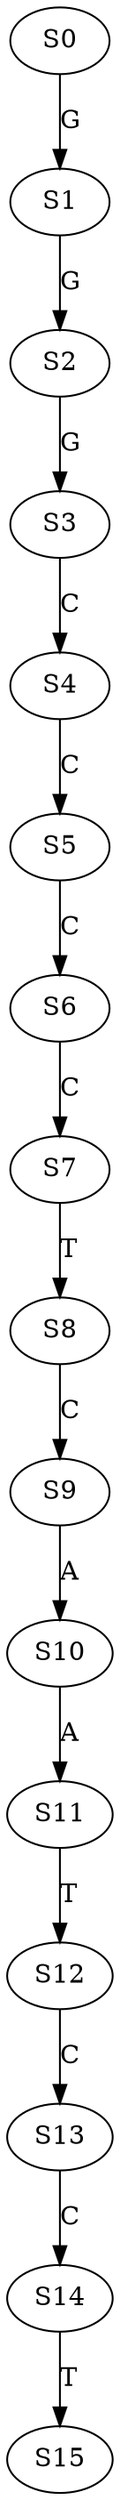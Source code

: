 strict digraph  {
	S0 -> S1 [ label = G ];
	S1 -> S2 [ label = G ];
	S2 -> S3 [ label = G ];
	S3 -> S4 [ label = C ];
	S4 -> S5 [ label = C ];
	S5 -> S6 [ label = C ];
	S6 -> S7 [ label = C ];
	S7 -> S8 [ label = T ];
	S8 -> S9 [ label = C ];
	S9 -> S10 [ label = A ];
	S10 -> S11 [ label = A ];
	S11 -> S12 [ label = T ];
	S12 -> S13 [ label = C ];
	S13 -> S14 [ label = C ];
	S14 -> S15 [ label = T ];
}
